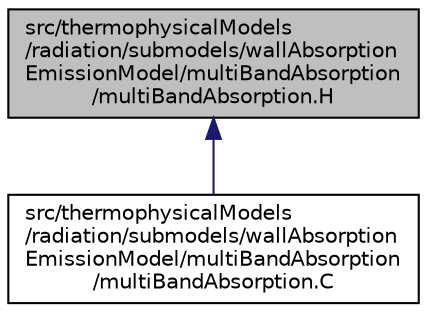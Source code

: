 digraph "src/thermophysicalModels/radiation/submodels/wallAbsorptionEmissionModel/multiBandAbsorption/multiBandAbsorption.H"
{
  bgcolor="transparent";
  edge [fontname="Helvetica",fontsize="10",labelfontname="Helvetica",labelfontsize="10"];
  node [fontname="Helvetica",fontsize="10",shape=record];
  Node1 [label="src/thermophysicalModels\l/radiation/submodels/wallAbsorption\lEmissionModel/multiBandAbsorption\l/multiBandAbsorption.H",height=0.2,width=0.4,color="black", fillcolor="grey75", style="filled" fontcolor="black"];
  Node1 -> Node2 [dir="back",color="midnightblue",fontsize="10",style="solid",fontname="Helvetica"];
  Node2 [label="src/thermophysicalModels\l/radiation/submodels/wallAbsorption\lEmissionModel/multiBandAbsorption\l/multiBandAbsorption.C",height=0.2,width=0.4,color="black",URL="$multiBandAbsorption_8C.html"];
}
